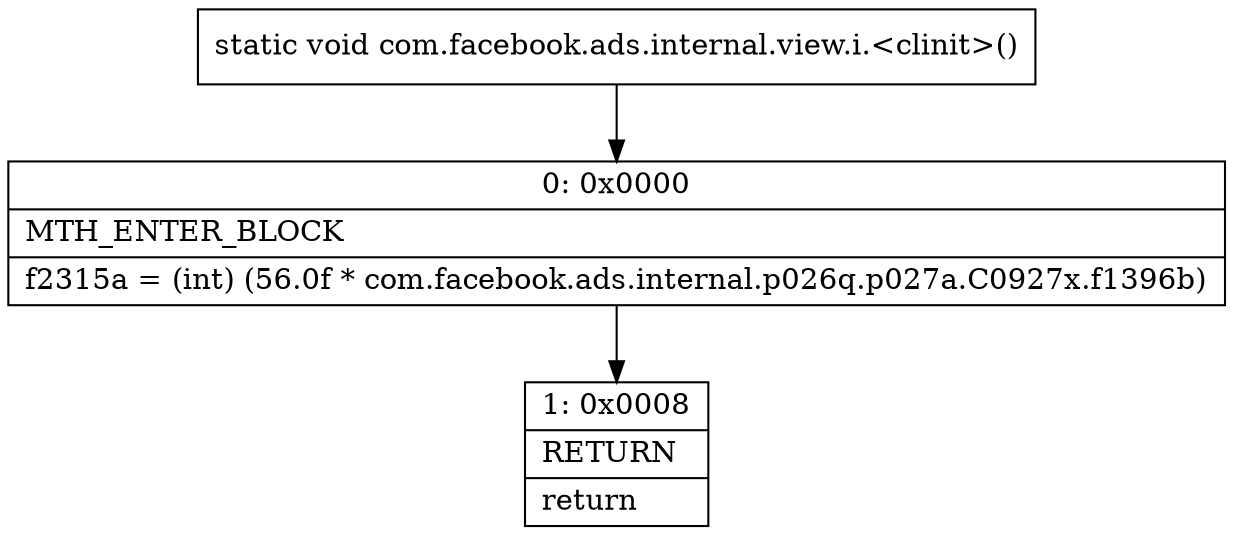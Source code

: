 digraph "CFG forcom.facebook.ads.internal.view.i.\<clinit\>()V" {
Node_0 [shape=record,label="{0\:\ 0x0000|MTH_ENTER_BLOCK\l|f2315a = (int) (56.0f * com.facebook.ads.internal.p026q.p027a.C0927x.f1396b)\l}"];
Node_1 [shape=record,label="{1\:\ 0x0008|RETURN\l|return\l}"];
MethodNode[shape=record,label="{static void com.facebook.ads.internal.view.i.\<clinit\>() }"];
MethodNode -> Node_0;
Node_0 -> Node_1;
}

